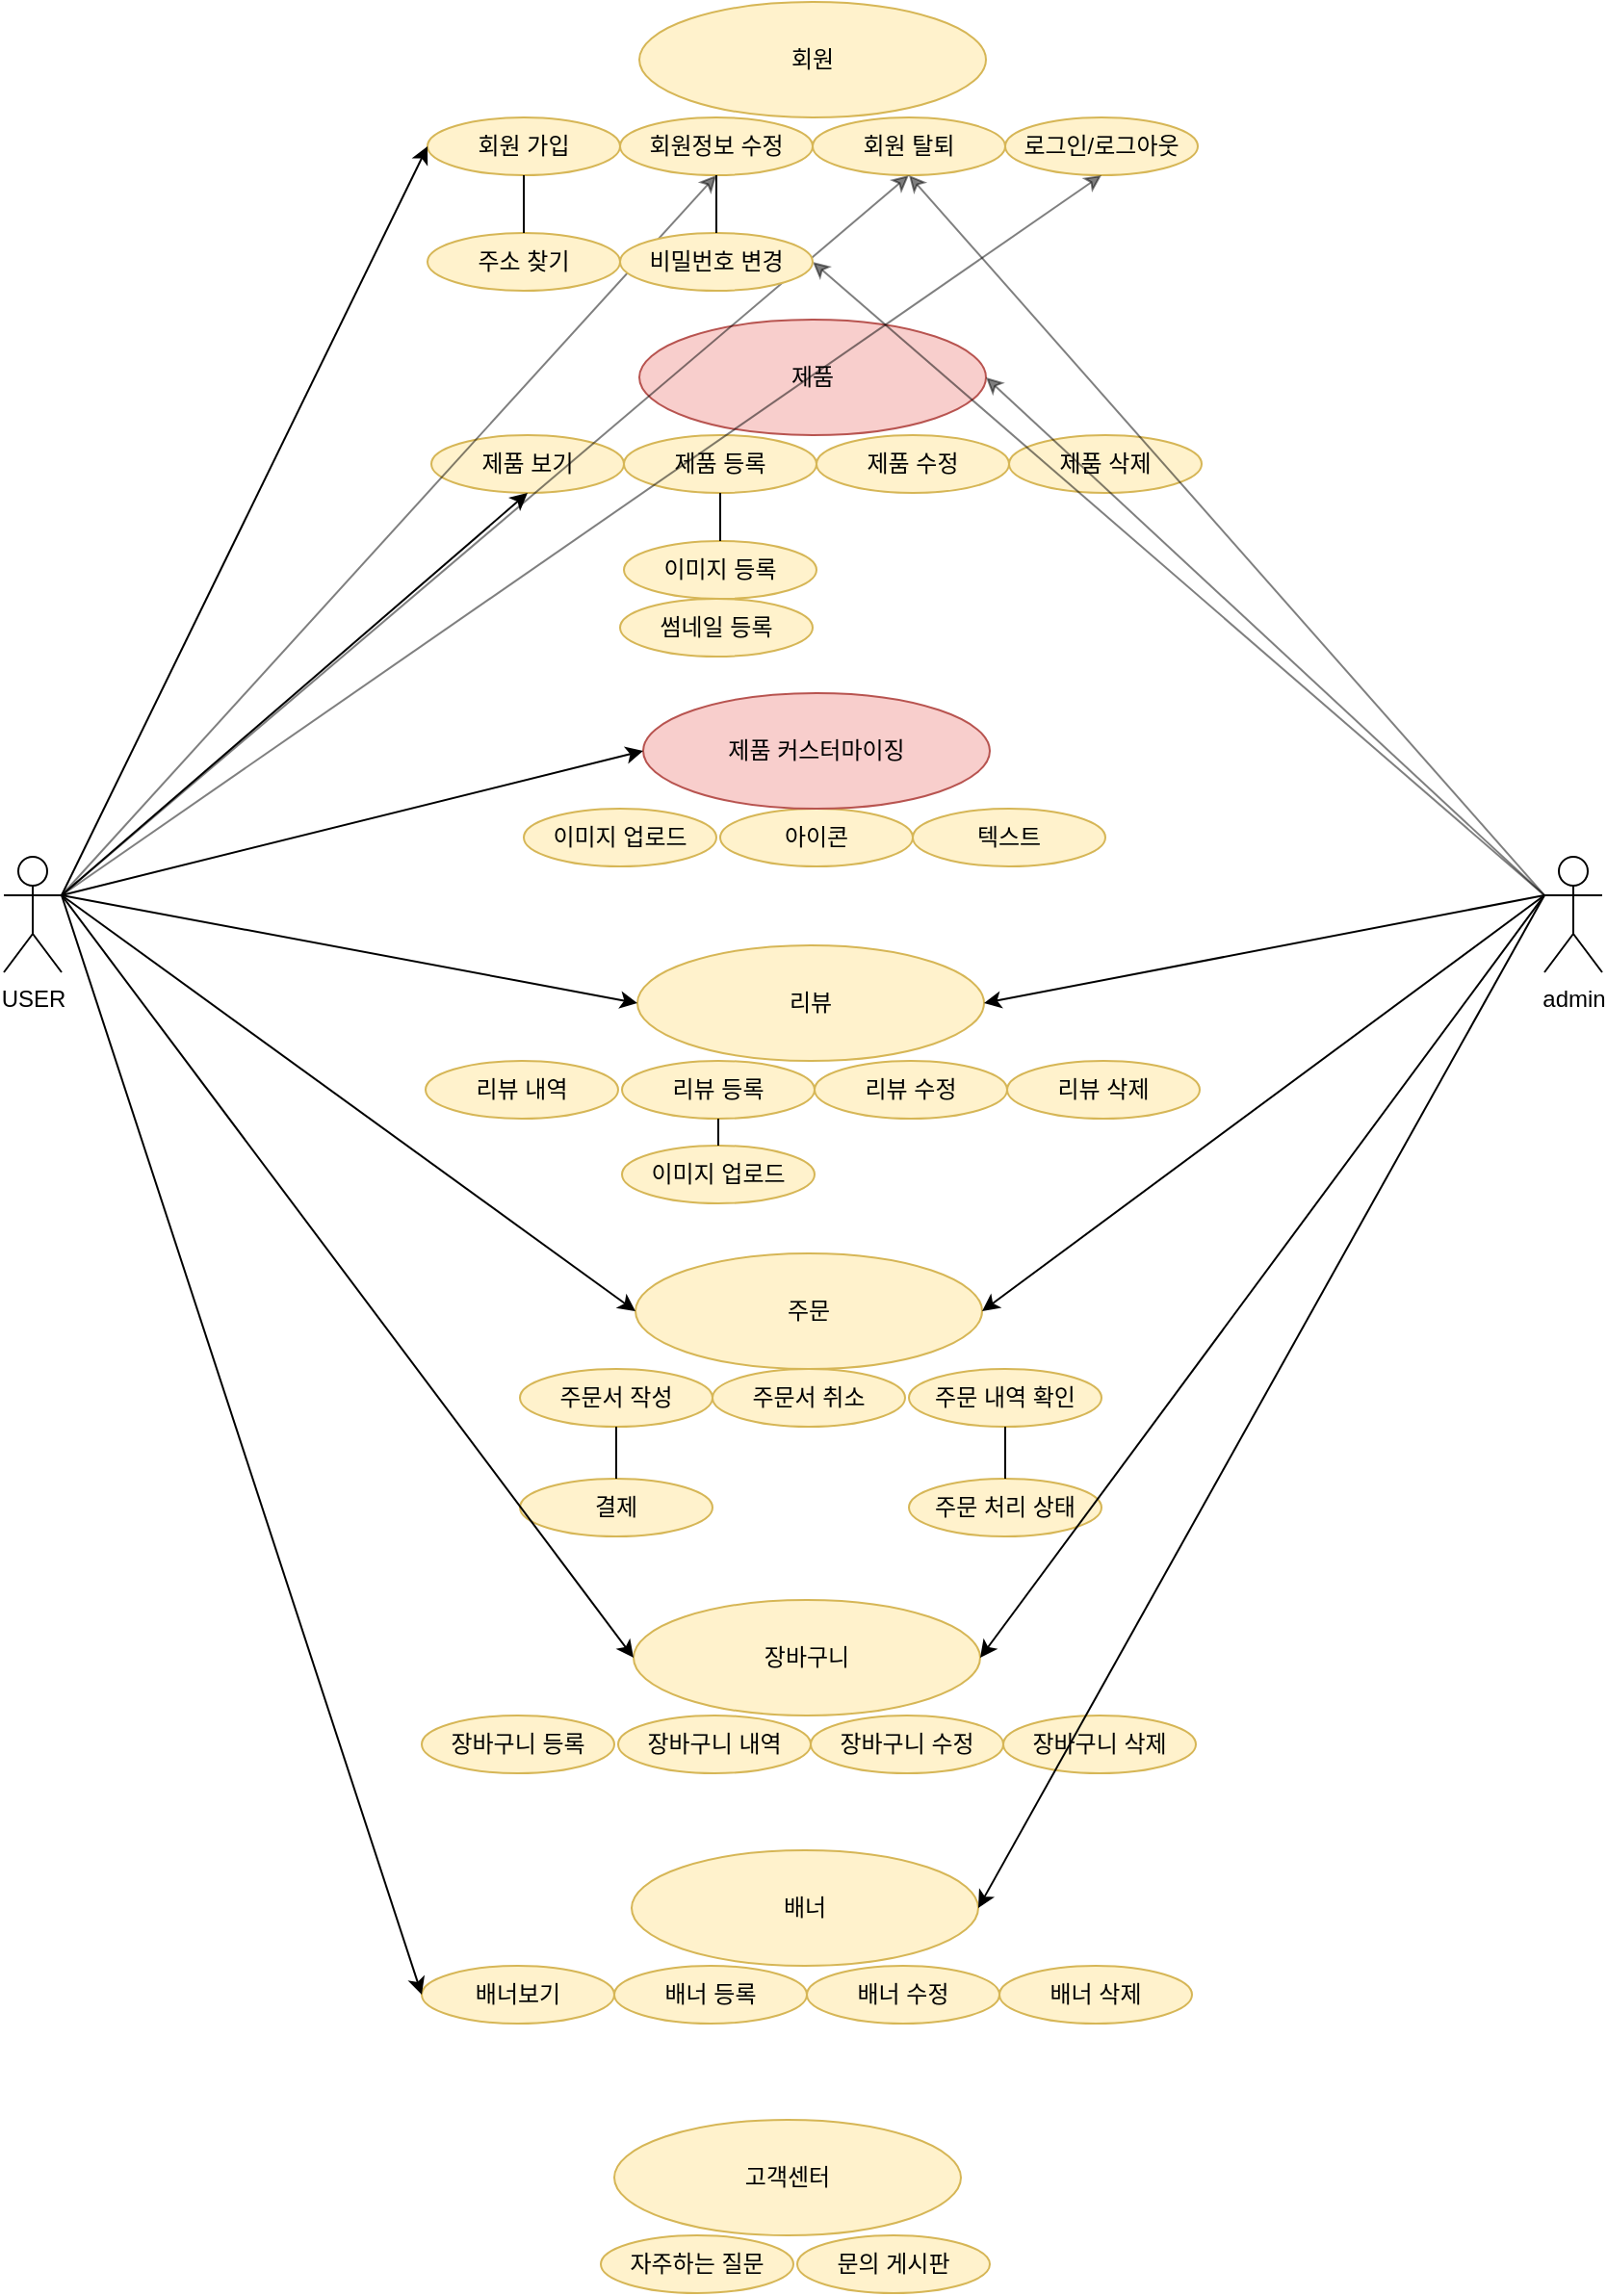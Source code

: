 <mxfile version="20.8.19" type="device"><diagram id="9puzQkNaIzuzSZuMgvOi" name="페이지-1"><mxGraphModel dx="1395" dy="665" grid="1" gridSize="10" guides="1" tooltips="1" connect="1" arrows="1" fold="1" page="1" pageScale="1" pageWidth="827" pageHeight="1169" math="0" shadow="0"><root><mxCell id="0"/><mxCell id="1" parent="0"/><mxCell id="l7Qxuh9nInj-3DNNPfZV-2" value="USER" style="shape=umlActor;verticalLabelPosition=bottom;verticalAlign=top;html=1;outlineConnect=0;" parent="1" vertex="1"><mxGeometry x="530" y="524" width="30" height="60" as="geometry"/></mxCell><mxCell id="l7Qxuh9nInj-3DNNPfZV-23" value="회원 가입" style="ellipse;whiteSpace=wrap;html=1;fillColor=#fff2cc;strokeColor=#d6b656;" parent="1" vertex="1"><mxGeometry x="750" y="140" width="100" height="30" as="geometry"/></mxCell><mxCell id="l7Qxuh9nInj-3DNNPfZV-25" value="회원" style="ellipse;whiteSpace=wrap;html=1;fillColor=#fff2cc;strokeColor=#d6b656;" parent="1" vertex="1"><mxGeometry x="860" y="80" width="180" height="60" as="geometry"/></mxCell><mxCell id="l7Qxuh9nInj-3DNNPfZV-26" value="회원정보 수정" style="ellipse;whiteSpace=wrap;html=1;fillColor=#fff2cc;strokeColor=#d6b656;" parent="1" vertex="1"><mxGeometry x="850" y="140" width="100" height="30" as="geometry"/></mxCell><mxCell id="l7Qxuh9nInj-3DNNPfZV-27" value="제품 등록" style="ellipse;whiteSpace=wrap;html=1;fillColor=#fff2cc;strokeColor=#d6b656;" parent="1" vertex="1"><mxGeometry x="852" y="305" width="100" height="30" as="geometry"/></mxCell><mxCell id="l7Qxuh9nInj-3DNNPfZV-28" value="리뷰 내역" style="ellipse;whiteSpace=wrap;html=1;fillColor=#fff2cc;strokeColor=#d6b656;" parent="1" vertex="1"><mxGeometry x="749" y="630" width="100" height="30" as="geometry"/></mxCell><mxCell id="l7Qxuh9nInj-3DNNPfZV-29" value="로그인/로그아웃" style="ellipse;whiteSpace=wrap;html=1;fillColor=#fff2cc;strokeColor=#d6b656;" parent="1" vertex="1"><mxGeometry x="1050" y="140" width="100" height="30" as="geometry"/></mxCell><mxCell id="l7Qxuh9nInj-3DNNPfZV-30" value="회원 탈퇴" style="ellipse;whiteSpace=wrap;html=1;fillColor=#fff2cc;strokeColor=#d6b656;" parent="1" vertex="1"><mxGeometry x="950" y="140" width="100" height="30" as="geometry"/></mxCell><mxCell id="l7Qxuh9nInj-3DNNPfZV-31" value="제품 수정" style="ellipse;whiteSpace=wrap;html=1;fillColor=#fff2cc;strokeColor=#d6b656;" parent="1" vertex="1"><mxGeometry x="952" y="305" width="100" height="30" as="geometry"/></mxCell><mxCell id="l7Qxuh9nInj-3DNNPfZV-32" value="제품 삭제" style="ellipse;whiteSpace=wrap;html=1;fillColor=#fff2cc;strokeColor=#d6b656;" parent="1" vertex="1"><mxGeometry x="1052" y="305" width="100" height="30" as="geometry"/></mxCell><mxCell id="l7Qxuh9nInj-3DNNPfZV-33" value="리뷰 등록" style="ellipse;whiteSpace=wrap;html=1;fillColor=#fff2cc;strokeColor=#d6b656;" parent="1" vertex="1"><mxGeometry x="851" y="630" width="100" height="30" as="geometry"/></mxCell><mxCell id="l7Qxuh9nInj-3DNNPfZV-34" value="제품 보기" style="ellipse;whiteSpace=wrap;html=1;fillColor=#fff2cc;strokeColor=#d6b656;" parent="1" vertex="1"><mxGeometry x="752" y="305" width="100" height="30" as="geometry"/></mxCell><mxCell id="l7Qxuh9nInj-3DNNPfZV-36" value="주문 내역 확인" style="ellipse;whiteSpace=wrap;html=1;fillColor=#fff2cc;strokeColor=#d6b656;" parent="1" vertex="1"><mxGeometry x="1000" y="790" width="100" height="30" as="geometry"/></mxCell><mxCell id="l7Qxuh9nInj-3DNNPfZV-37" value="주문서 작성" style="ellipse;whiteSpace=wrap;html=1;fillColor=#fff2cc;strokeColor=#d6b656;" parent="1" vertex="1"><mxGeometry x="798" y="790" width="100" height="30" as="geometry"/></mxCell><mxCell id="l7Qxuh9nInj-3DNNPfZV-38" value="리뷰 수정" style="ellipse;whiteSpace=wrap;html=1;fillColor=#fff2cc;strokeColor=#d6b656;" parent="1" vertex="1"><mxGeometry x="951" y="630" width="100" height="30" as="geometry"/></mxCell><mxCell id="l7Qxuh9nInj-3DNNPfZV-39" value="주문서 취소" style="ellipse;whiteSpace=wrap;html=1;fillColor=#fff2cc;strokeColor=#d6b656;" parent="1" vertex="1"><mxGeometry x="898" y="790" width="100" height="30" as="geometry"/></mxCell><mxCell id="l7Qxuh9nInj-3DNNPfZV-40" value="리뷰 삭제" style="ellipse;whiteSpace=wrap;html=1;fillColor=#fff2cc;strokeColor=#d6b656;" parent="1" vertex="1"><mxGeometry x="1051" y="630" width="100" height="30" as="geometry"/></mxCell><mxCell id="l7Qxuh9nInj-3DNNPfZV-42" value="제품" style="ellipse;whiteSpace=wrap;html=1;fillColor=#f8cecc;strokeColor=#b85450;" parent="1" vertex="1"><mxGeometry x="860" y="245" width="180" height="60" as="geometry"/></mxCell><mxCell id="l7Qxuh9nInj-3DNNPfZV-43" value="주문" style="ellipse;whiteSpace=wrap;html=1;fillColor=#fff2cc;strokeColor=#d6b656;" parent="1" vertex="1"><mxGeometry x="858" y="730" width="180" height="60" as="geometry"/></mxCell><mxCell id="l7Qxuh9nInj-3DNNPfZV-44" value="장바구니" style="ellipse;whiteSpace=wrap;html=1;fillColor=#fff2cc;strokeColor=#d6b656;" parent="1" vertex="1"><mxGeometry x="857" y="910" width="180" height="60" as="geometry"/></mxCell><mxCell id="l7Qxuh9nInj-3DNNPfZV-45" value="리뷰" style="ellipse;whiteSpace=wrap;html=1;fillColor=#fff2cc;strokeColor=#d6b656;" parent="1" vertex="1"><mxGeometry x="859" y="570" width="180" height="60" as="geometry"/></mxCell><mxCell id="l7Qxuh9nInj-3DNNPfZV-46" value="장바구니 등록" style="ellipse;whiteSpace=wrap;html=1;fillColor=#fff2cc;strokeColor=#d6b656;" parent="1" vertex="1"><mxGeometry x="747" y="970" width="100" height="30" as="geometry"/></mxCell><mxCell id="l7Qxuh9nInj-3DNNPfZV-47" value="장바구니 내역" style="ellipse;whiteSpace=wrap;html=1;fillColor=#fff2cc;strokeColor=#d6b656;" parent="1" vertex="1"><mxGeometry x="849" y="970" width="100" height="30" as="geometry"/></mxCell><mxCell id="l7Qxuh9nInj-3DNNPfZV-48" value="장바구니 수정" style="ellipse;whiteSpace=wrap;html=1;fillColor=#fff2cc;strokeColor=#d6b656;" parent="1" vertex="1"><mxGeometry x="949" y="970" width="100" height="30" as="geometry"/></mxCell><mxCell id="l7Qxuh9nInj-3DNNPfZV-49" value="장바구니 삭제" style="ellipse;whiteSpace=wrap;html=1;fillColor=#fff2cc;strokeColor=#d6b656;" parent="1" vertex="1"><mxGeometry x="1049" y="970" width="100" height="30" as="geometry"/></mxCell><mxCell id="l7Qxuh9nInj-3DNNPfZV-51" value="이미지 업로드" style="ellipse;whiteSpace=wrap;html=1;fillColor=#fff2cc;strokeColor=#d6b656;" parent="1" vertex="1"><mxGeometry x="800" y="499" width="100" height="30" as="geometry"/></mxCell><mxCell id="l7Qxuh9nInj-3DNNPfZV-52" value="아이콘" style="ellipse;whiteSpace=wrap;html=1;fillColor=#fff2cc;strokeColor=#d6b656;" parent="1" vertex="1"><mxGeometry x="902" y="499" width="100" height="30" as="geometry"/></mxCell><mxCell id="l7Qxuh9nInj-3DNNPfZV-53" value="텍스트" style="ellipse;whiteSpace=wrap;html=1;fillColor=#fff2cc;strokeColor=#d6b656;" parent="1" vertex="1"><mxGeometry x="1002" y="499" width="100" height="30" as="geometry"/></mxCell><mxCell id="l7Qxuh9nInj-3DNNPfZV-59" value="제품 커스터마이징" style="ellipse;whiteSpace=wrap;html=1;fillColor=#f8cecc;strokeColor=#b85450;" parent="1" vertex="1"><mxGeometry x="862" y="439" width="180" height="60" as="geometry"/></mxCell><mxCell id="l7Qxuh9nInj-3DNNPfZV-60" value="이미지 등록" style="ellipse;whiteSpace=wrap;html=1;fillColor=#fff2cc;strokeColor=#d6b656;" parent="1" vertex="1"><mxGeometry x="852" y="360" width="100" height="30" as="geometry"/></mxCell><mxCell id="l7Qxuh9nInj-3DNNPfZV-61" value="썸네일 등록" style="ellipse;whiteSpace=wrap;html=1;fillColor=#fff2cc;strokeColor=#d6b656;" parent="1" vertex="1"><mxGeometry x="850" y="390" width="100" height="30" as="geometry"/></mxCell><mxCell id="l7Qxuh9nInj-3DNNPfZV-63" value="주소 찾기" style="ellipse;whiteSpace=wrap;html=1;fillColor=#fff2cc;strokeColor=#d6b656;" parent="1" vertex="1"><mxGeometry x="750" y="200" width="100" height="30" as="geometry"/></mxCell><mxCell id="l7Qxuh9nInj-3DNNPfZV-64" value="이미지 업로드" style="ellipse;whiteSpace=wrap;html=1;fillColor=#fff2cc;strokeColor=#d6b656;" parent="1" vertex="1"><mxGeometry x="851" y="674" width="100" height="30" as="geometry"/></mxCell><mxCell id="l7Qxuh9nInj-3DNNPfZV-65" value="결제" style="ellipse;whiteSpace=wrap;html=1;fillColor=#fff2cc;strokeColor=#d6b656;" parent="1" vertex="1"><mxGeometry x="798" y="847" width="100" height="30" as="geometry"/></mxCell><mxCell id="l7Qxuh9nInj-3DNNPfZV-66" value="배너" style="ellipse;whiteSpace=wrap;html=1;fillColor=#fff2cc;strokeColor=#d6b656;" parent="1" vertex="1"><mxGeometry x="856" y="1040" width="180" height="60" as="geometry"/></mxCell><mxCell id="l7Qxuh9nInj-3DNNPfZV-67" value="배너 등록" style="ellipse;whiteSpace=wrap;html=1;fillColor=#fff2cc;strokeColor=#d6b656;" parent="1" vertex="1"><mxGeometry x="847" y="1100" width="100" height="30" as="geometry"/></mxCell><mxCell id="l7Qxuh9nInj-3DNNPfZV-68" value="배너 수정" style="ellipse;whiteSpace=wrap;html=1;fillColor=#fff2cc;strokeColor=#d6b656;" parent="1" vertex="1"><mxGeometry x="947" y="1100" width="100" height="30" as="geometry"/></mxCell><mxCell id="l7Qxuh9nInj-3DNNPfZV-69" value="배너 삭제" style="ellipse;whiteSpace=wrap;html=1;fillColor=#fff2cc;strokeColor=#d6b656;" parent="1" vertex="1"><mxGeometry x="1047" y="1100" width="100" height="30" as="geometry"/></mxCell><mxCell id="l7Qxuh9nInj-3DNNPfZV-70" value="배너보기" style="ellipse;whiteSpace=wrap;html=1;fillColor=#fff2cc;strokeColor=#d6b656;" parent="1" vertex="1"><mxGeometry x="747" y="1100" width="100" height="30" as="geometry"/></mxCell><mxCell id="l7Qxuh9nInj-3DNNPfZV-71" value="주문 처리 상태" style="ellipse;whiteSpace=wrap;html=1;fillColor=#fff2cc;strokeColor=#d6b656;" parent="1" vertex="1"><mxGeometry x="1000" y="847" width="100" height="30" as="geometry"/></mxCell><mxCell id="l7Qxuh9nInj-3DNNPfZV-72" value="" style="endArrow=none;html=1;rounded=0;exitX=0.5;exitY=0;exitDx=0;exitDy=0;entryX=0.5;entryY=1;entryDx=0;entryDy=0;" parent="1" source="l7Qxuh9nInj-3DNNPfZV-65" target="l7Qxuh9nInj-3DNNPfZV-37" edge="1"><mxGeometry width="50" height="50" relative="1" as="geometry"><mxPoint x="831" y="977" as="sourcePoint"/><mxPoint x="881" y="927" as="targetPoint"/></mxGeometry></mxCell><mxCell id="l7Qxuh9nInj-3DNNPfZV-73" value="" style="endArrow=none;html=1;rounded=0;exitX=0.5;exitY=0;exitDx=0;exitDy=0;entryX=0.5;entryY=1;entryDx=0;entryDy=0;" parent="1" source="l7Qxuh9nInj-3DNNPfZV-71" target="l7Qxuh9nInj-3DNNPfZV-36" edge="1"><mxGeometry width="50" height="50" relative="1" as="geometry"><mxPoint x="861" y="846" as="sourcePoint"/><mxPoint x="858" y="830" as="targetPoint"/></mxGeometry></mxCell><mxCell id="l7Qxuh9nInj-3DNNPfZV-74" value="" style="endArrow=none;html=1;rounded=0;exitX=0.5;exitY=0;exitDx=0;exitDy=0;entryX=0.5;entryY=1;entryDx=0;entryDy=0;" parent="1" source="l7Qxuh9nInj-3DNNPfZV-60" target="l7Qxuh9nInj-3DNNPfZV-27" edge="1"><mxGeometry width="50" height="50" relative="1" as="geometry"><mxPoint x="1300" y="369" as="sourcePoint"/><mxPoint x="1297" y="353" as="targetPoint"/></mxGeometry></mxCell><mxCell id="l7Qxuh9nInj-3DNNPfZV-75" value="" style="endArrow=none;html=1;rounded=0;exitX=0.5;exitY=0;exitDx=0;exitDy=0;entryX=0.5;entryY=1;entryDx=0;entryDy=0;" parent="1" source="l7Qxuh9nInj-3DNNPfZV-64" target="l7Qxuh9nInj-3DNNPfZV-33" edge="1"><mxGeometry width="50" height="50" relative="1" as="geometry"><mxPoint x="912" y="334" as="sourcePoint"/><mxPoint x="911" y="309" as="targetPoint"/></mxGeometry></mxCell><mxCell id="l7Qxuh9nInj-3DNNPfZV-76" value="" style="endArrow=none;html=1;rounded=0;exitX=0.5;exitY=0;exitDx=0;exitDy=0;entryX=0.5;entryY=1;entryDx=0;entryDy=0;" parent="1" source="l7Qxuh9nInj-3DNNPfZV-63" target="l7Qxuh9nInj-3DNNPfZV-23" edge="1"><mxGeometry width="50" height="50" relative="1" as="geometry"><mxPoint x="923" y="380" as="sourcePoint"/><mxPoint x="922" y="355" as="targetPoint"/></mxGeometry></mxCell><mxCell id="l7Qxuh9nInj-3DNNPfZV-80" value="" style="endArrow=classic;html=1;rounded=0;exitX=1;exitY=0.333;exitDx=0;exitDy=0;exitPerimeter=0;entryX=0;entryY=0.5;entryDx=0;entryDy=0;" parent="1" source="l7Qxuh9nInj-3DNNPfZV-2" target="l7Qxuh9nInj-3DNNPfZV-23" edge="1"><mxGeometry width="50" height="50" relative="1" as="geometry"><mxPoint x="710" y="440" as="sourcePoint"/><mxPoint x="760" y="390" as="targetPoint"/></mxGeometry></mxCell><mxCell id="l7Qxuh9nInj-3DNNPfZV-81" value="" style="endArrow=classic;html=1;rounded=0;exitX=1;exitY=0.333;exitDx=0;exitDy=0;exitPerimeter=0;entryX=0.5;entryY=1;entryDx=0;entryDy=0;opacity=50;" parent="1" source="l7Qxuh9nInj-3DNNPfZV-2" target="l7Qxuh9nInj-3DNNPfZV-26" edge="1"><mxGeometry width="50" height="50" relative="1" as="geometry"><mxPoint x="720" y="450" as="sourcePoint"/><mxPoint x="880" y="220" as="targetPoint"/></mxGeometry></mxCell><mxCell id="l7Qxuh9nInj-3DNNPfZV-82" value="" style="endArrow=classic;html=1;rounded=0;exitX=1;exitY=0.333;exitDx=0;exitDy=0;exitPerimeter=0;entryX=0.5;entryY=1;entryDx=0;entryDy=0;opacity=50;" parent="1" source="l7Qxuh9nInj-3DNNPfZV-2" target="l7Qxuh9nInj-3DNNPfZV-30" edge="1"><mxGeometry width="50" height="50" relative="1" as="geometry"><mxPoint x="730" y="460" as="sourcePoint"/><mxPoint x="780" y="410" as="targetPoint"/></mxGeometry></mxCell><mxCell id="l7Qxuh9nInj-3DNNPfZV-83" value="" style="endArrow=classic;html=1;rounded=0;exitX=1;exitY=0.333;exitDx=0;exitDy=0;exitPerimeter=0;entryX=0.5;entryY=1;entryDx=0;entryDy=0;" parent="1" source="l7Qxuh9nInj-3DNNPfZV-2" target="l7Qxuh9nInj-3DNNPfZV-34" edge="1"><mxGeometry width="50" height="50" relative="1" as="geometry"><mxPoint x="740" y="470" as="sourcePoint"/><mxPoint x="790" y="420" as="targetPoint"/></mxGeometry></mxCell><mxCell id="l7Qxuh9nInj-3DNNPfZV-84" value="" style="endArrow=classic;html=1;rounded=0;exitX=1;exitY=0.333;exitDx=0;exitDy=0;exitPerimeter=0;entryX=0;entryY=0.5;entryDx=0;entryDy=0;" parent="1" source="l7Qxuh9nInj-3DNNPfZV-2" target="l7Qxuh9nInj-3DNNPfZV-59" edge="1"><mxGeometry width="50" height="50" relative="1" as="geometry"><mxPoint x="750" y="480" as="sourcePoint"/><mxPoint x="800" y="430" as="targetPoint"/></mxGeometry></mxCell><mxCell id="l7Qxuh9nInj-3DNNPfZV-85" value="" style="endArrow=classic;html=1;rounded=0;exitX=1;exitY=0.333;exitDx=0;exitDy=0;exitPerimeter=0;entryX=0;entryY=0.5;entryDx=0;entryDy=0;" parent="1" source="l7Qxuh9nInj-3DNNPfZV-2" target="l7Qxuh9nInj-3DNNPfZV-45" edge="1"><mxGeometry width="50" height="50" relative="1" as="geometry"><mxPoint x="600" y="530" as="sourcePoint"/><mxPoint x="650" y="480" as="targetPoint"/></mxGeometry></mxCell><mxCell id="l7Qxuh9nInj-3DNNPfZV-86" value="" style="endArrow=classic;html=1;rounded=0;exitX=1;exitY=0.333;exitDx=0;exitDy=0;exitPerimeter=0;entryX=0.5;entryY=1;entryDx=0;entryDy=0;opacity=50;" parent="1" source="l7Qxuh9nInj-3DNNPfZV-2" target="l7Qxuh9nInj-3DNNPfZV-29" edge="1"><mxGeometry width="50" height="50" relative="1" as="geometry"><mxPoint x="770" y="500" as="sourcePoint"/><mxPoint x="820" y="450" as="targetPoint"/></mxGeometry></mxCell><mxCell id="l7Qxuh9nInj-3DNNPfZV-87" value="" style="endArrow=classic;html=1;rounded=0;exitX=1;exitY=0.333;exitDx=0;exitDy=0;exitPerimeter=0;entryX=0;entryY=0.5;entryDx=0;entryDy=0;" parent="1" source="l7Qxuh9nInj-3DNNPfZV-2" target="l7Qxuh9nInj-3DNNPfZV-70" edge="1"><mxGeometry width="50" height="50" relative="1" as="geometry"><mxPoint x="610" y="540" as="sourcePoint"/><mxPoint x="1170" y="350" as="targetPoint"/></mxGeometry></mxCell><mxCell id="l7Qxuh9nInj-3DNNPfZV-88" value="" style="endArrow=classic;html=1;rounded=0;entryX=0;entryY=0.5;entryDx=0;entryDy=0;exitX=1;exitY=0.333;exitDx=0;exitDy=0;exitPerimeter=0;" parent="1" source="l7Qxuh9nInj-3DNNPfZV-2" target="l7Qxuh9nInj-3DNNPfZV-43" edge="1"><mxGeometry width="50" height="50" relative="1" as="geometry"><mxPoint x="630" y="360" as="sourcePoint"/><mxPoint x="670" y="500" as="targetPoint"/></mxGeometry></mxCell><mxCell id="l7Qxuh9nInj-3DNNPfZV-89" value="" style="endArrow=classic;html=1;rounded=0;exitX=1;exitY=0.333;exitDx=0;exitDy=0;exitPerimeter=0;entryX=0;entryY=0.5;entryDx=0;entryDy=0;" parent="1" source="l7Qxuh9nInj-3DNNPfZV-2" target="l7Qxuh9nInj-3DNNPfZV-44" edge="1"><mxGeometry width="50" height="50" relative="1" as="geometry"><mxPoint x="520" y="847" as="sourcePoint"/><mxPoint x="570" y="797" as="targetPoint"/></mxGeometry></mxCell><mxCell id="l7Qxuh9nInj-3DNNPfZV-90" value="admin" style="shape=umlActor;verticalLabelPosition=bottom;verticalAlign=top;html=1;outlineConnect=0;" parent="1" vertex="1"><mxGeometry x="1330" y="524" width="30" height="60" as="geometry"/></mxCell><mxCell id="l7Qxuh9nInj-3DNNPfZV-91" value="" style="endArrow=classic;html=1;rounded=0;exitX=0;exitY=0.333;exitDx=0;exitDy=0;exitPerimeter=0;entryX=1;entryY=0.5;entryDx=0;entryDy=0;opacity=50;" parent="1" source="l7Qxuh9nInj-3DNNPfZV-90" target="l7Qxuh9nInj-3DNNPfZV-42" edge="1"><mxGeometry width="50" height="50" relative="1" as="geometry"><mxPoint x="1330" y="320" as="sourcePoint"/><mxPoint x="1629" y="376" as="targetPoint"/></mxGeometry></mxCell><mxCell id="l7Qxuh9nInj-3DNNPfZV-92" value="" style="endArrow=classic;html=1;rounded=0;exitX=0;exitY=0.333;exitDx=0;exitDy=0;exitPerimeter=0;entryX=1;entryY=0.5;entryDx=0;entryDy=0;opacity=50;" parent="1" source="l7Qxuh9nInj-3DNNPfZV-90" target="l7Qxuh9nInj-3DNNPfZV-95" edge="1"><mxGeometry width="50" height="50" relative="1" as="geometry"><mxPoint x="1340" y="330" as="sourcePoint"/><mxPoint x="1300" y="230" as="targetPoint"/></mxGeometry></mxCell><mxCell id="l7Qxuh9nInj-3DNNPfZV-93" value="" style="endArrow=classic;html=1;rounded=0;exitX=0;exitY=0.333;exitDx=0;exitDy=0;exitPerimeter=0;entryX=1;entryY=0.5;entryDx=0;entryDy=0;" parent="1" source="l7Qxuh9nInj-3DNNPfZV-90" target="l7Qxuh9nInj-3DNNPfZV-45" edge="1"><mxGeometry width="50" height="50" relative="1" as="geometry"><mxPoint x="1350" y="340" as="sourcePoint"/><mxPoint x="1649" y="396" as="targetPoint"/></mxGeometry></mxCell><mxCell id="l7Qxuh9nInj-3DNNPfZV-94" value="" style="endArrow=classic;html=1;rounded=0;exitX=0;exitY=0.333;exitDx=0;exitDy=0;exitPerimeter=0;entryX=0.5;entryY=1;entryDx=0;entryDy=0;opacity=50;" parent="1" source="l7Qxuh9nInj-3DNNPfZV-90" target="l7Qxuh9nInj-3DNNPfZV-30" edge="1"><mxGeometry width="50" height="50" relative="1" as="geometry"><mxPoint x="1360" y="350" as="sourcePoint"/><mxPoint x="1150" y="240" as="targetPoint"/></mxGeometry></mxCell><mxCell id="l7Qxuh9nInj-3DNNPfZV-95" value="비밀번호 변경" style="ellipse;whiteSpace=wrap;html=1;fillColor=#fff2cc;strokeColor=#d6b656;" parent="1" vertex="1"><mxGeometry x="850" y="200" width="100" height="30" as="geometry"/></mxCell><mxCell id="l7Qxuh9nInj-3DNNPfZV-96" value="" style="endArrow=none;html=1;rounded=0;exitX=0.5;exitY=0;exitDx=0;exitDy=0;entryX=0.5;entryY=1;entryDx=0;entryDy=0;" parent="1" source="l7Qxuh9nInj-3DNNPfZV-95" target="l7Qxuh9nInj-3DNNPfZV-26" edge="1"><mxGeometry width="50" height="50" relative="1" as="geometry"><mxPoint x="810" y="210" as="sourcePoint"/><mxPoint x="810" y="180" as="targetPoint"/></mxGeometry></mxCell><mxCell id="l7Qxuh9nInj-3DNNPfZV-98" value="" style="endArrow=classic;html=1;rounded=0;entryX=1;entryY=0.5;entryDx=0;entryDy=0;exitX=0;exitY=0.333;exitDx=0;exitDy=0;exitPerimeter=0;" parent="1" source="l7Qxuh9nInj-3DNNPfZV-90" target="l7Qxuh9nInj-3DNNPfZV-43" edge="1"><mxGeometry width="50" height="50" relative="1" as="geometry"><mxPoint x="1330" y="550" as="sourcePoint"/><mxPoint x="1300" y="746" as="targetPoint"/></mxGeometry></mxCell><mxCell id="l7Qxuh9nInj-3DNNPfZV-99" value="" style="endArrow=classic;html=1;rounded=0;exitX=0;exitY=0.333;exitDx=0;exitDy=0;exitPerimeter=0;entryX=1;entryY=0.5;entryDx=0;entryDy=0;" parent="1" source="l7Qxuh9nInj-3DNNPfZV-90" target="l7Qxuh9nInj-3DNNPfZV-44" edge="1"><mxGeometry width="50" height="50" relative="1" as="geometry"><mxPoint x="1621" y="777" as="sourcePoint"/><mxPoint x="1330" y="833" as="targetPoint"/></mxGeometry></mxCell><mxCell id="l7Qxuh9nInj-3DNNPfZV-100" value="" style="endArrow=classic;html=1;rounded=0;exitX=0;exitY=0.333;exitDx=0;exitDy=0;exitPerimeter=0;entryX=1;entryY=0.5;entryDx=0;entryDy=0;" parent="1" source="l7Qxuh9nInj-3DNNPfZV-90" target="l7Qxuh9nInj-3DNNPfZV-66" edge="1"><mxGeometry width="50" height="50" relative="1" as="geometry"><mxPoint x="1551" y="821" as="sourcePoint"/><mxPoint x="1260" y="877" as="targetPoint"/></mxGeometry></mxCell><mxCell id="wtx7QFKrRCfr9Hk86Wb2-5" value="고객센터" style="ellipse;whiteSpace=wrap;html=1;fillColor=#fff2cc;strokeColor=#d6b656;" vertex="1" parent="1"><mxGeometry x="847" y="1180" width="180" height="60" as="geometry"/></mxCell><mxCell id="wtx7QFKrRCfr9Hk86Wb2-6" value="자주하는 질문" style="ellipse;whiteSpace=wrap;html=1;fillColor=#fff2cc;strokeColor=#d6b656;" vertex="1" parent="1"><mxGeometry x="840" y="1240" width="100" height="30" as="geometry"/></mxCell><mxCell id="wtx7QFKrRCfr9Hk86Wb2-7" value="문의 게시판" style="ellipse;whiteSpace=wrap;html=1;fillColor=#fff2cc;strokeColor=#d6b656;" vertex="1" parent="1"><mxGeometry x="942" y="1240" width="100" height="30" as="geometry"/></mxCell></root></mxGraphModel></diagram></mxfile>